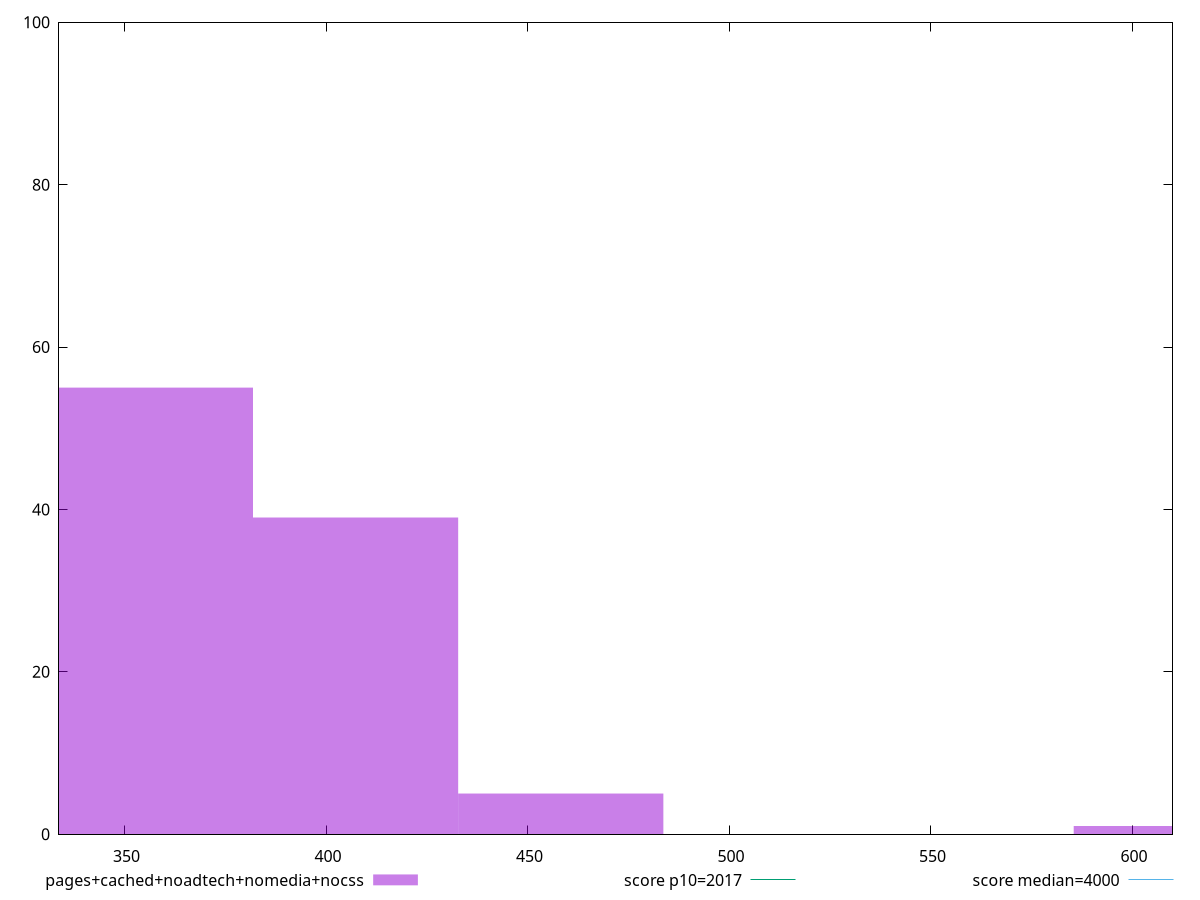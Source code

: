 reset

$pagesCachedNoadtechNomediaNocss <<EOF
458.2313423788328 5
407.3167487811847 39
356.4021551835366 55
610.975123171777 1
EOF

set key outside below
set boxwidth 50.914593597648086
set xrange [333.7199999999999:610.0320000000004]
set yrange [0:100]
set trange [0:100]
set style fill transparent solid 0.5 noborder

set parametric
set terminal svg size 640, 490 enhanced background rgb 'white'
set output "report_00026_2021-02-22T21:38:55.199Z/mainthread-work-breakdown/comparison/histogram/4_vs_5.svg"

plot $pagesCachedNoadtechNomediaNocss title "pages+cached+noadtech+nomedia+nocss" with boxes, \
     2017,t title "score p10=2017", \
     4000,t title "score median=4000"

reset
